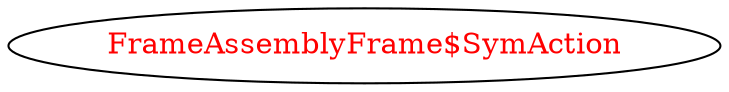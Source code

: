 digraph dependencyGraph {
 concentrate=true;
 ranksep="2.0";
 rankdir="LR"; 
 splines="ortho";
"FrameAssemblyFrame$SymAction" [fontcolor="red"];
}